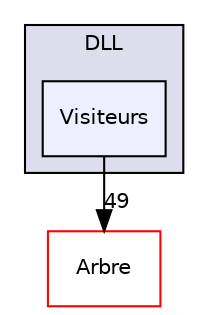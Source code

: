 digraph "DLL/Visiteurs" {
  compound=true
  node [ fontsize="10", fontname="Helvetica"];
  edge [ labelfontsize="10", labelfontname="Helvetica"];
  subgraph clusterdir_8f231bbbd90d174e51ca0653d136090e {
    graph [ bgcolor="#ddddee", pencolor="black", label="DLL" fontname="Helvetica", fontsize="10", URL="dir_8f231bbbd90d174e51ca0653d136090e.html"]
  dir_36dc7c40dbbfd954e66bdd1b2e3aefdb [shape=box, label="Visiteurs", style="filled", fillcolor="#eeeeff", pencolor="black", URL="dir_36dc7c40dbbfd954e66bdd1b2e3aefdb.html"];
  }
  dir_f9961c367f89cf83b005a4e7d2eeec99 [shape=box label="Arbre" fillcolor="white" style="filled" color="red" URL="dir_f9961c367f89cf83b005a4e7d2eeec99.html"];
  dir_36dc7c40dbbfd954e66bdd1b2e3aefdb->dir_f9961c367f89cf83b005a4e7d2eeec99 [headlabel="49", labeldistance=1.5 headhref="dir_000007_000002.html"];
}
